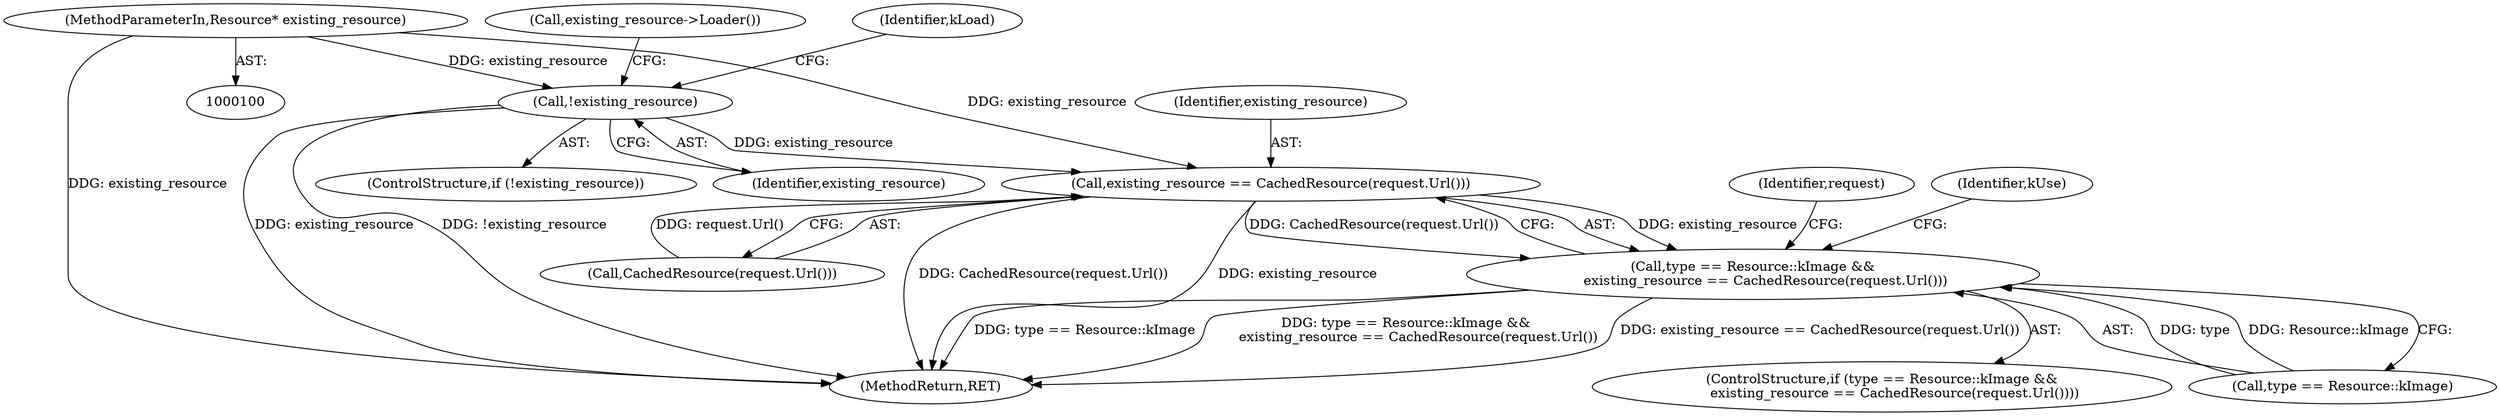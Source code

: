 digraph "0_Chrome_4fdb2b3ebb31e39852fb1bc20fcdf3b5e4de382e@pointer" {
"1000111" [label="(Call,!existing_resource)"];
"1000103" [label="(MethodParameterIn,Resource* existing_resource)"];
"1000285" [label="(Call,existing_resource == CachedResource(request.Url()))"];
"1000281" [label="(Call,type == Resource::kImage &&\n      existing_resource == CachedResource(request.Url()))"];
"1000111" [label="(Call,!existing_resource)"];
"1000114" [label="(Identifier,kLoad)"];
"1000287" [label="(Call,CachedResource(request.Url()))"];
"1000103" [label="(MethodParameterIn,Resource* existing_resource)"];
"1000281" [label="(Call,type == Resource::kImage &&\n      existing_resource == CachedResource(request.Url()))"];
"1000112" [label="(Identifier,existing_resource)"];
"1000280" [label="(ControlStructure,if (type == Resource::kImage &&\n      existing_resource == CachedResource(request.Url())))"];
"1000294" [label="(Identifier,request)"];
"1000117" [label="(Call,existing_resource->Loader())"];
"1000282" [label="(Call,type == Resource::kImage)"];
"1000291" [label="(Identifier,kUse)"];
"1000286" [label="(Identifier,existing_resource)"];
"1000339" [label="(MethodReturn,RET)"];
"1000285" [label="(Call,existing_resource == CachedResource(request.Url()))"];
"1000110" [label="(ControlStructure,if (!existing_resource))"];
"1000111" -> "1000110"  [label="AST: "];
"1000111" -> "1000112"  [label="CFG: "];
"1000112" -> "1000111"  [label="AST: "];
"1000114" -> "1000111"  [label="CFG: "];
"1000117" -> "1000111"  [label="CFG: "];
"1000111" -> "1000339"  [label="DDG: existing_resource"];
"1000111" -> "1000339"  [label="DDG: !existing_resource"];
"1000103" -> "1000111"  [label="DDG: existing_resource"];
"1000111" -> "1000285"  [label="DDG: existing_resource"];
"1000103" -> "1000100"  [label="AST: "];
"1000103" -> "1000339"  [label="DDG: existing_resource"];
"1000103" -> "1000285"  [label="DDG: existing_resource"];
"1000285" -> "1000281"  [label="AST: "];
"1000285" -> "1000287"  [label="CFG: "];
"1000286" -> "1000285"  [label="AST: "];
"1000287" -> "1000285"  [label="AST: "];
"1000281" -> "1000285"  [label="CFG: "];
"1000285" -> "1000339"  [label="DDG: existing_resource"];
"1000285" -> "1000339"  [label="DDG: CachedResource(request.Url())"];
"1000285" -> "1000281"  [label="DDG: existing_resource"];
"1000285" -> "1000281"  [label="DDG: CachedResource(request.Url())"];
"1000287" -> "1000285"  [label="DDG: request.Url()"];
"1000281" -> "1000280"  [label="AST: "];
"1000281" -> "1000282"  [label="CFG: "];
"1000282" -> "1000281"  [label="AST: "];
"1000291" -> "1000281"  [label="CFG: "];
"1000294" -> "1000281"  [label="CFG: "];
"1000281" -> "1000339"  [label="DDG: existing_resource == CachedResource(request.Url())"];
"1000281" -> "1000339"  [label="DDG: type == Resource::kImage"];
"1000281" -> "1000339"  [label="DDG: type == Resource::kImage &&\n      existing_resource == CachedResource(request.Url())"];
"1000282" -> "1000281"  [label="DDG: type"];
"1000282" -> "1000281"  [label="DDG: Resource::kImage"];
}
